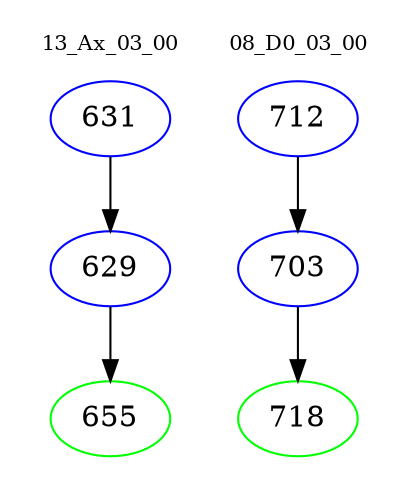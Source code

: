 digraph{
subgraph cluster_0 {
color = white
label = "13_Ax_03_00";
fontsize=10;
T0_631 [label="631", color="blue"]
T0_631 -> T0_629 [color="black"]
T0_629 [label="629", color="blue"]
T0_629 -> T0_655 [color="black"]
T0_655 [label="655", color="green"]
}
subgraph cluster_1 {
color = white
label = "08_D0_03_00";
fontsize=10;
T1_712 [label="712", color="blue"]
T1_712 -> T1_703 [color="black"]
T1_703 [label="703", color="blue"]
T1_703 -> T1_718 [color="black"]
T1_718 [label="718", color="green"]
}
}
